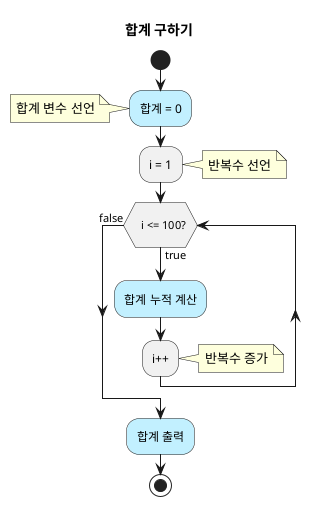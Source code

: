 @startuml

title 합계 구하기


start

#application:합계 = 0;
note left: 합계 변수 선언

:i = 1;
note right: 반복수 선언

while (\n  i <= 100?\n)  is (true)
  #application:합계 누적 계산;
  :i++;
  note right: 반복수 증가
endwhile (false)

#application:합계 출력;

stop

@enduml
